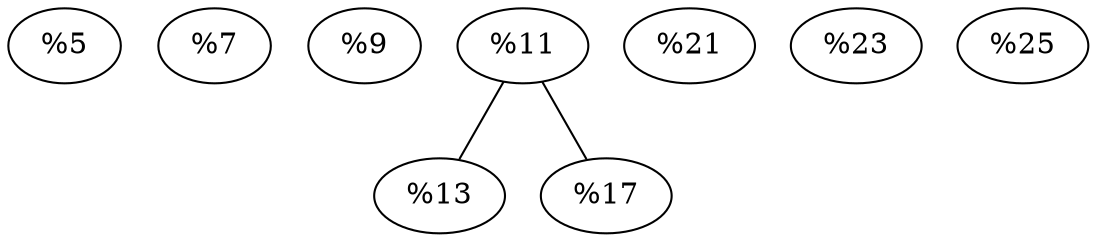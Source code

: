graph {
    "%arg1ptr"
    "%arg1str"
    "%x0"
    "%x1" -- "%x2"
    "%x1" -- "%rax, %rcx, .."
    "%x3"
    "%x4"
    "%x5"
}
